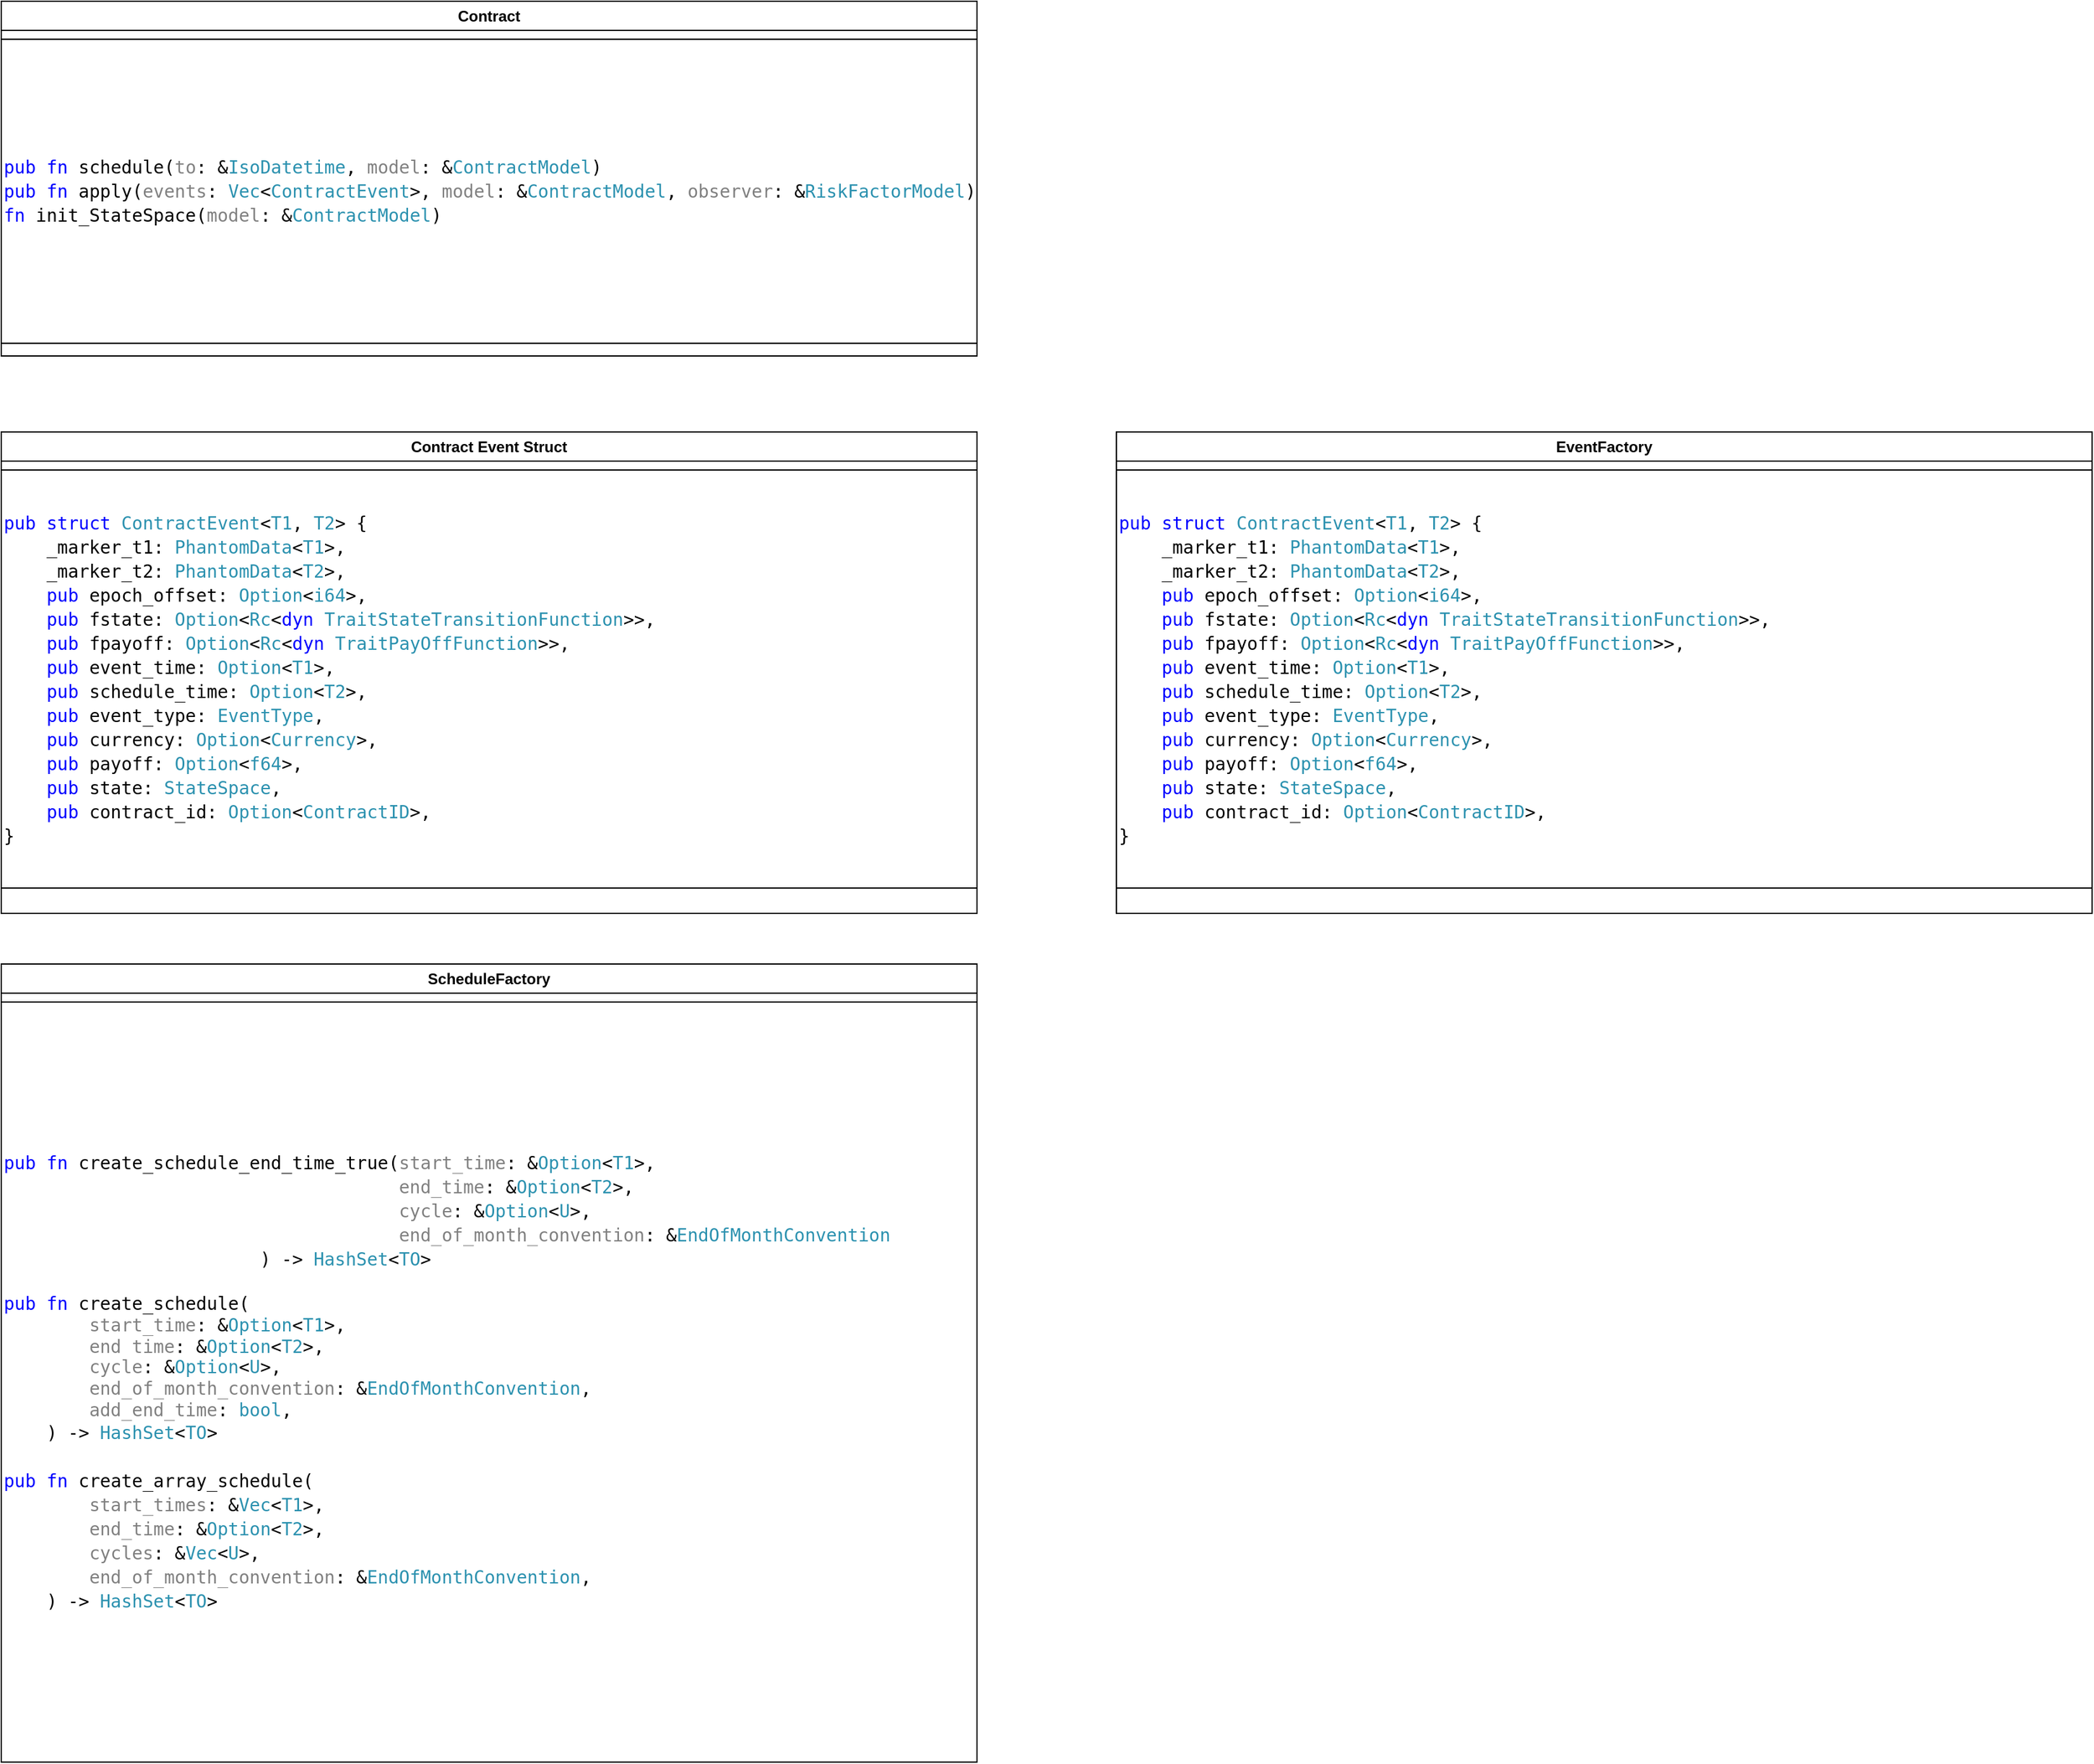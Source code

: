 <mxfile>
    <diagram id="fj433AqaS0m76Oce45b2" name="Page-1">
        <mxGraphModel dx="797" dy="916" grid="1" gridSize="10" guides="1" tooltips="1" connect="1" arrows="1" fold="1" page="1" pageScale="1" pageWidth="850" pageHeight="1100" math="0" shadow="0">
            <root>
                <mxCell id="0"/>
                <mxCell id="1" parent="0"/>
                <mxCell id="3" value="Contract" style="swimlane;whiteSpace=wrap;html=1;" vertex="1" parent="1">
                    <mxGeometry x="130" y="100" width="770" height="280" as="geometry"/>
                </mxCell>
                <mxCell id="4" value="&lt;div&gt;&lt;div style=&quot;color: rgb(0, 0, 0); background-color: rgb(255, 255, 255); font-family: &amp;quot;Droid Sans Mono&amp;quot;, &amp;quot;monospace&amp;quot;, monospace; font-size: 14px; line-height: 19px; white-space: pre;&quot;&gt;&lt;span style=&quot;color: rgb(0, 0, 255);&quot;&gt;pub&lt;/span&gt;&lt;span style=&quot;color: rgb(0, 0, 0);&quot;&gt; &lt;/span&gt;&lt;span style=&quot;color: rgb(0, 0, 255);&quot;&gt;fn&lt;/span&gt;&lt;span style=&quot;color: rgb(0, 0, 0);&quot;&gt; &lt;/span&gt;&lt;span style=&quot;color: rgb(0, 0, 0);&quot;&gt;schedule&lt;/span&gt;&lt;span style=&quot;color: rgb(0, 0, 0);&quot;&gt;(&lt;/span&gt;&lt;span style=&quot;color: rgb(128, 128, 128);&quot;&gt;to&lt;/span&gt;&lt;span style=&quot;color: rgb(0, 0, 0);&quot;&gt;: &amp;amp;&lt;/span&gt;&lt;span style=&quot;color: rgb(43, 145, 175);&quot;&gt;IsoDatetime&lt;/span&gt;&lt;span style=&quot;color: rgb(0, 0, 0);&quot;&gt;, &lt;/span&gt;&lt;span style=&quot;color: rgb(128, 128, 128);&quot;&gt;model&lt;/span&gt;&lt;span style=&quot;color: rgb(0, 0, 0);&quot;&gt;: &amp;amp;&lt;/span&gt;&lt;span style=&quot;color: rgb(43, 145, 175);&quot;&gt;ContractModel&lt;/span&gt;&lt;span style=&quot;color: rgb(0, 0, 0);&quot;&gt;)&lt;/span&gt;&lt;/div&gt;&lt;/div&gt;&lt;div&gt;&lt;div style=&quot;color: rgb(0, 0, 0); background-color: rgb(255, 255, 255); font-family: &amp;quot;Droid Sans Mono&amp;quot;, &amp;quot;monospace&amp;quot;, monospace; font-size: 14px; line-height: 19px; white-space: pre;&quot;&gt;&lt;span style=&quot;color: rgb(0, 0, 255);&quot;&gt;pub&lt;/span&gt;&lt;span style=&quot;color: rgb(0, 0, 0);&quot;&gt; &lt;/span&gt;&lt;span style=&quot;color: rgb(0, 0, 255);&quot;&gt;fn&lt;/span&gt;&lt;span style=&quot;color: rgb(0, 0, 0);&quot;&gt; &lt;/span&gt;&lt;span style=&quot;color: rgb(0, 0, 0);&quot;&gt;apply&lt;/span&gt;&lt;span style=&quot;color: rgb(0, 0, 0);&quot;&gt;(&lt;/span&gt;&lt;span style=&quot;color: rgb(128, 128, 128);&quot;&gt;events&lt;/span&gt;&lt;span style=&quot;color: rgb(0, 0, 0);&quot;&gt;: &lt;/span&gt;&lt;span style=&quot;color: rgb(43, 145, 175);&quot;&gt;Vec&lt;/span&gt;&lt;span style=&quot;color: rgb(0, 0, 0);&quot;&gt;&amp;lt;&lt;/span&gt;&lt;span style=&quot;color: rgb(43, 145, 175);&quot;&gt;ContractEvent&lt;/span&gt;&lt;span style=&quot;color: rgb(0, 0, 0);&quot;&gt;&amp;gt;, &lt;/span&gt;&lt;span style=&quot;color: rgb(128, 128, 128);&quot;&gt;model&lt;/span&gt;&lt;span style=&quot;color: rgb(0, 0, 0);&quot;&gt;: &amp;amp;&lt;/span&gt;&lt;span style=&quot;color: rgb(43, 145, 175);&quot;&gt;ContractModel&lt;/span&gt;&lt;span style=&quot;color: rgb(0, 0, 0);&quot;&gt;, &lt;/span&gt;&lt;span style=&quot;color: rgb(128, 128, 128);&quot;&gt;observer&lt;/span&gt;&lt;span style=&quot;color: rgb(0, 0, 0);&quot;&gt;: &amp;amp;&lt;/span&gt;&lt;span style=&quot;color: rgb(43, 145, 175);&quot;&gt;RiskFactorModel&lt;/span&gt;&lt;span style=&quot;color: rgb(0, 0, 0);&quot;&gt;)&lt;/span&gt;&lt;/div&gt;&lt;/div&gt;&lt;div&gt;&lt;div style=&quot;color: rgb(0, 0, 0); background-color: rgb(255, 255, 255); font-family: &amp;quot;Droid Sans Mono&amp;quot;, &amp;quot;monospace&amp;quot;, monospace; font-size: 14px; line-height: 19px; white-space: pre;&quot;&gt;&lt;div style=&quot;color: rgb(0, 0, 0); line-height: 19px;&quot;&gt;&lt;span style=&quot;color: #0000ff;&quot;&gt;fn&lt;/span&gt;&lt;span style=&quot;color: #000000;&quot;&gt; &lt;/span&gt;&lt;span style=&quot;color: #000000;&quot;&gt;init_StateSpace&lt;/span&gt;&lt;span style=&quot;color: #000000;&quot;&gt;(&lt;/span&gt;&lt;span style=&quot;color: #808080;&quot;&gt;model&lt;/span&gt;&lt;span style=&quot;color: #000000;&quot;&gt;: &amp;amp;&lt;/span&gt;&lt;span style=&quot;color: #2b91af;&quot;&gt;ContractModel&lt;/span&gt;&lt;span style=&quot;color: #000000;&quot;&gt;) &lt;/span&gt;&lt;/div&gt;&lt;/div&gt;&lt;/div&gt;" style="rounded=0;whiteSpace=wrap;html=1;align=left;" vertex="1" parent="3">
                    <mxGeometry y="30" width="770" height="240" as="geometry"/>
                </mxCell>
                <mxCell id="6" value="Contract Event Struct" style="swimlane;whiteSpace=wrap;html=1;" vertex="1" parent="1">
                    <mxGeometry x="130" y="440" width="770" height="380" as="geometry"/>
                </mxCell>
                <mxCell id="7" value="&lt;div style=&quot;color: rgb(0, 0, 0); background-color: rgb(255, 255, 255); font-family: &amp;quot;Droid Sans Mono&amp;quot;, &amp;quot;monospace&amp;quot;, monospace; font-size: 14px; line-height: 19px; white-space: pre;&quot;&gt;&lt;div&gt;&lt;span style=&quot;color: rgb(0, 0, 255);&quot;&gt;pub&lt;/span&gt;&lt;span style=&quot;color: rgb(0, 0, 0);&quot;&gt; &lt;/span&gt;&lt;span style=&quot;color: rgb(0, 0, 255);&quot;&gt;struct&lt;/span&gt;&lt;span style=&quot;color: rgb(0, 0, 0);&quot;&gt; &lt;/span&gt;&lt;span style=&quot;color: rgb(43, 145, 175);&quot;&gt;ContractEvent&lt;/span&gt;&lt;span style=&quot;color: rgb(0, 0, 0);&quot;&gt;&amp;lt;&lt;/span&gt;&lt;span style=&quot;color: rgb(43, 145, 175);&quot;&gt;T1&lt;/span&gt;&lt;span style=&quot;color: rgb(0, 0, 0);&quot;&gt;, &lt;/span&gt;&lt;span style=&quot;color: rgb(43, 145, 175);&quot;&gt;T2&lt;/span&gt;&lt;span style=&quot;color: rgb(0, 0, 0);&quot;&gt;&amp;gt; {&lt;/span&gt;&lt;/div&gt;&lt;div&gt;&lt;span style=&quot;color: rgb(0, 0, 0);&quot;&gt;    &lt;/span&gt;&lt;span style=&quot;color: rgb(0, 0, 0);&quot;&gt;_marker_t1&lt;/span&gt;&lt;span style=&quot;color: rgb(0, 0, 0);&quot;&gt;: &lt;/span&gt;&lt;span style=&quot;color: rgb(43, 145, 175);&quot;&gt;PhantomData&lt;/span&gt;&lt;span style=&quot;color: rgb(0, 0, 0);&quot;&gt;&amp;lt;&lt;/span&gt;&lt;span style=&quot;color: rgb(43, 145, 175);&quot;&gt;T1&lt;/span&gt;&lt;span style=&quot;color: rgb(0, 0, 0);&quot;&gt;&amp;gt;,&lt;/span&gt;&lt;/div&gt;&lt;div&gt;&lt;span style=&quot;color: rgb(0, 0, 0);&quot;&gt;    &lt;/span&gt;&lt;span style=&quot;color: rgb(0, 0, 0);&quot;&gt;_marker_t2&lt;/span&gt;&lt;span style=&quot;color: rgb(0, 0, 0);&quot;&gt;: &lt;/span&gt;&lt;span style=&quot;color: rgb(43, 145, 175);&quot;&gt;PhantomData&lt;/span&gt;&lt;span style=&quot;color: rgb(0, 0, 0);&quot;&gt;&amp;lt;&lt;/span&gt;&lt;span style=&quot;color: rgb(43, 145, 175);&quot;&gt;T2&lt;/span&gt;&lt;span style=&quot;color: rgb(0, 0, 0);&quot;&gt;&amp;gt;,&lt;/span&gt;&lt;/div&gt;&lt;div&gt;&lt;span style=&quot;color: rgb(0, 0, 0);&quot;&gt;    &lt;/span&gt;&lt;span style=&quot;color: rgb(0, 0, 255);&quot;&gt;pub&lt;/span&gt;&lt;span style=&quot;color: rgb(0, 0, 0);&quot;&gt; &lt;/span&gt;&lt;span style=&quot;color: rgb(0, 0, 0);&quot;&gt;epoch_offset&lt;/span&gt;&lt;span style=&quot;color: rgb(0, 0, 0);&quot;&gt;: &lt;/span&gt;&lt;span style=&quot;color: rgb(43, 145, 175);&quot;&gt;Option&lt;/span&gt;&lt;span style=&quot;color: rgb(0, 0, 0);&quot;&gt;&amp;lt;&lt;/span&gt;&lt;span style=&quot;color: rgb(43, 145, 175);&quot;&gt;i64&lt;/span&gt;&lt;span style=&quot;color: rgb(0, 0, 0);&quot;&gt;&amp;gt;,&lt;/span&gt;&lt;/div&gt;&lt;div&gt;&lt;span style=&quot;color: rgb(0, 0, 0);&quot;&gt;    &lt;/span&gt;&lt;span style=&quot;color: rgb(0, 0, 255);&quot;&gt;pub&lt;/span&gt;&lt;span style=&quot;color: rgb(0, 0, 0);&quot;&gt; &lt;/span&gt;&lt;span style=&quot;color: rgb(0, 0, 0);&quot;&gt;fstate&lt;/span&gt;&lt;span style=&quot;color: rgb(0, 0, 0);&quot;&gt;: &lt;/span&gt;&lt;span style=&quot;color: rgb(43, 145, 175);&quot;&gt;Option&lt;/span&gt;&lt;span style=&quot;color: rgb(0, 0, 0);&quot;&gt;&amp;lt;&lt;/span&gt;&lt;span style=&quot;color: rgb(43, 145, 175);&quot;&gt;Rc&lt;/span&gt;&lt;span style=&quot;color: rgb(0, 0, 0);&quot;&gt;&amp;lt;&lt;/span&gt;&lt;span style=&quot;color: rgb(0, 0, 255);&quot;&gt;dyn&lt;/span&gt;&lt;span style=&quot;color: rgb(0, 0, 0);&quot;&gt; &lt;/span&gt;&lt;span style=&quot;color: rgb(43, 145, 175);&quot;&gt;TraitStateTransitionFunction&lt;/span&gt;&lt;span style=&quot;color: rgb(0, 0, 0);&quot;&gt;&amp;gt;&amp;gt;,&lt;/span&gt;&lt;/div&gt;&lt;div&gt;&lt;span style=&quot;color: rgb(0, 0, 0);&quot;&gt;    &lt;/span&gt;&lt;span style=&quot;color: rgb(0, 0, 255);&quot;&gt;pub&lt;/span&gt;&lt;span style=&quot;color: rgb(0, 0, 0);&quot;&gt; &lt;/span&gt;&lt;span style=&quot;color: rgb(0, 0, 0);&quot;&gt;fpayoff&lt;/span&gt;&lt;span style=&quot;color: rgb(0, 0, 0);&quot;&gt;: &lt;/span&gt;&lt;span style=&quot;color: rgb(43, 145, 175);&quot;&gt;Option&lt;/span&gt;&lt;span style=&quot;color: rgb(0, 0, 0);&quot;&gt;&amp;lt;&lt;/span&gt;&lt;span style=&quot;color: rgb(43, 145, 175);&quot;&gt;Rc&lt;/span&gt;&lt;span style=&quot;color: rgb(0, 0, 0);&quot;&gt;&amp;lt;&lt;/span&gt;&lt;span style=&quot;color: rgb(0, 0, 255);&quot;&gt;dyn&lt;/span&gt;&lt;span style=&quot;color: rgb(0, 0, 0);&quot;&gt; &lt;/span&gt;&lt;span style=&quot;color: rgb(43, 145, 175);&quot;&gt;TraitPayOffFunction&lt;/span&gt;&lt;span style=&quot;color: rgb(0, 0, 0);&quot;&gt;&amp;gt;&amp;gt;,&lt;/span&gt;&lt;/div&gt;&lt;div&gt;&lt;span style=&quot;color: rgb(0, 0, 0);&quot;&gt;    &lt;/span&gt;&lt;span style=&quot;color: rgb(0, 0, 255);&quot;&gt;pub&lt;/span&gt;&lt;span style=&quot;color: rgb(0, 0, 0);&quot;&gt; &lt;/span&gt;&lt;span style=&quot;color: rgb(0, 0, 0);&quot;&gt;event_time&lt;/span&gt;&lt;span style=&quot;color: rgb(0, 0, 0);&quot;&gt;: &lt;/span&gt;&lt;span style=&quot;color: rgb(43, 145, 175);&quot;&gt;Option&lt;/span&gt;&lt;span style=&quot;color: rgb(0, 0, 0);&quot;&gt;&amp;lt;&lt;/span&gt;&lt;span style=&quot;color: rgb(43, 145, 175);&quot;&gt;T1&lt;/span&gt;&lt;span style=&quot;color: rgb(0, 0, 0);&quot;&gt;&amp;gt;,&lt;/span&gt;&lt;/div&gt;&lt;div&gt;&lt;span style=&quot;color: rgb(0, 0, 0);&quot;&gt;    &lt;/span&gt;&lt;span style=&quot;color: rgb(0, 0, 255);&quot;&gt;pub&lt;/span&gt;&lt;span style=&quot;color: rgb(0, 0, 0);&quot;&gt; &lt;/span&gt;&lt;span style=&quot;color: rgb(0, 0, 0);&quot;&gt;schedule_time&lt;/span&gt;&lt;span style=&quot;color: rgb(0, 0, 0);&quot;&gt;: &lt;/span&gt;&lt;span style=&quot;color: rgb(43, 145, 175);&quot;&gt;Option&lt;/span&gt;&lt;span style=&quot;color: rgb(0, 0, 0);&quot;&gt;&amp;lt;&lt;/span&gt;&lt;span style=&quot;color: rgb(43, 145, 175);&quot;&gt;T2&lt;/span&gt;&lt;span style=&quot;color: rgb(0, 0, 0);&quot;&gt;&amp;gt;,&lt;/span&gt;&lt;/div&gt;&lt;div&gt;&lt;span style=&quot;color: rgb(0, 0, 0);&quot;&gt;    &lt;/span&gt;&lt;span style=&quot;color: rgb(0, 0, 255);&quot;&gt;pub&lt;/span&gt;&lt;span style=&quot;color: rgb(0, 0, 0);&quot;&gt; &lt;/span&gt;&lt;span style=&quot;color: rgb(0, 0, 0);&quot;&gt;event_type&lt;/span&gt;&lt;span style=&quot;color: rgb(0, 0, 0);&quot;&gt;: &lt;/span&gt;&lt;span style=&quot;color: rgb(43, 145, 175);&quot;&gt;EventType&lt;/span&gt;&lt;span style=&quot;color: rgb(0, 0, 0);&quot;&gt;,&lt;/span&gt;&lt;/div&gt;&lt;div&gt;&lt;span style=&quot;color: rgb(0, 0, 0);&quot;&gt;    &lt;/span&gt;&lt;span style=&quot;color: rgb(0, 0, 255);&quot;&gt;pub&lt;/span&gt;&lt;span style=&quot;color: rgb(0, 0, 0);&quot;&gt; &lt;/span&gt;&lt;span style=&quot;color: rgb(0, 0, 0);&quot;&gt;currency&lt;/span&gt;&lt;span style=&quot;color: rgb(0, 0, 0);&quot;&gt;: &lt;/span&gt;&lt;span style=&quot;color: rgb(43, 145, 175);&quot;&gt;Option&lt;/span&gt;&lt;span style=&quot;color: rgb(0, 0, 0);&quot;&gt;&amp;lt;&lt;/span&gt;&lt;span style=&quot;color: rgb(43, 145, 175);&quot;&gt;Currency&lt;/span&gt;&lt;span style=&quot;color: rgb(0, 0, 0);&quot;&gt;&amp;gt;,&lt;/span&gt;&lt;/div&gt;&lt;div&gt;&lt;span style=&quot;color: rgb(0, 0, 0);&quot;&gt;    &lt;/span&gt;&lt;span style=&quot;color: rgb(0, 0, 255);&quot;&gt;pub&lt;/span&gt;&lt;span style=&quot;color: rgb(0, 0, 0);&quot;&gt; &lt;/span&gt;&lt;span style=&quot;color: rgb(0, 0, 0);&quot;&gt;payoff&lt;/span&gt;&lt;span style=&quot;color: rgb(0, 0, 0);&quot;&gt;: &lt;/span&gt;&lt;span style=&quot;color: rgb(43, 145, 175);&quot;&gt;Option&lt;/span&gt;&lt;span style=&quot;color: rgb(0, 0, 0);&quot;&gt;&amp;lt;&lt;/span&gt;&lt;span style=&quot;color: rgb(43, 145, 175);&quot;&gt;f64&lt;/span&gt;&lt;span style=&quot;color: rgb(0, 0, 0);&quot;&gt;&amp;gt;,&lt;/span&gt;&lt;/div&gt;&lt;div&gt;&lt;span style=&quot;color: rgb(0, 0, 0);&quot;&gt;    &lt;/span&gt;&lt;span style=&quot;color: rgb(0, 0, 255);&quot;&gt;pub&lt;/span&gt;&lt;span style=&quot;color: rgb(0, 0, 0);&quot;&gt; &lt;/span&gt;&lt;span style=&quot;color: rgb(0, 0, 0);&quot;&gt;state&lt;/span&gt;&lt;span style=&quot;color: rgb(0, 0, 0);&quot;&gt;: &lt;/span&gt;&lt;span style=&quot;color: rgb(43, 145, 175);&quot;&gt;StateSpace&lt;/span&gt;&lt;span style=&quot;color: rgb(0, 0, 0);&quot;&gt;,&lt;/span&gt;&lt;/div&gt;&lt;div&gt;&lt;span style=&quot;color: rgb(0, 0, 0);&quot;&gt;    &lt;/span&gt;&lt;span style=&quot;color: rgb(0, 0, 255);&quot;&gt;pub&lt;/span&gt;&lt;span style=&quot;color: rgb(0, 0, 0);&quot;&gt; &lt;/span&gt;&lt;span style=&quot;color: rgb(0, 0, 0);&quot;&gt;contract_id&lt;/span&gt;&lt;span style=&quot;color: rgb(0, 0, 0);&quot;&gt;: &lt;/span&gt;&lt;span style=&quot;color: rgb(43, 145, 175);&quot;&gt;Option&lt;/span&gt;&lt;span style=&quot;color: rgb(0, 0, 0);&quot;&gt;&amp;lt;&lt;/span&gt;&lt;span style=&quot;color: rgb(43, 145, 175);&quot;&gt;ContractID&lt;/span&gt;&lt;span style=&quot;color: rgb(0, 0, 0);&quot;&gt;&amp;gt;,&lt;/span&gt;&lt;/div&gt;&lt;div&gt;&lt;span style=&quot;color: rgb(0, 0, 0);&quot;&gt;}&lt;/span&gt;&lt;/div&gt;&lt;/div&gt;" style="rounded=0;whiteSpace=wrap;html=1;align=left;" vertex="1" parent="6">
                    <mxGeometry y="30" width="770" height="330" as="geometry"/>
                </mxCell>
                <mxCell id="8" value="EventFactory" style="swimlane;whiteSpace=wrap;html=1;" vertex="1" parent="1">
                    <mxGeometry x="1010" y="440" width="770" height="380" as="geometry"/>
                </mxCell>
                <mxCell id="9" value="&lt;div style=&quot;color: rgb(0, 0, 0); background-color: rgb(255, 255, 255); font-family: &amp;quot;Droid Sans Mono&amp;quot;, &amp;quot;monospace&amp;quot;, monospace; font-size: 14px; line-height: 19px; white-space: pre;&quot;&gt;&lt;div&gt;&lt;span style=&quot;color: rgb(0, 0, 255);&quot;&gt;pub&lt;/span&gt;&lt;span style=&quot;color: rgb(0, 0, 0);&quot;&gt; &lt;/span&gt;&lt;span style=&quot;color: rgb(0, 0, 255);&quot;&gt;struct&lt;/span&gt;&lt;span style=&quot;color: rgb(0, 0, 0);&quot;&gt; &lt;/span&gt;&lt;span style=&quot;color: rgb(43, 145, 175);&quot;&gt;ContractEvent&lt;/span&gt;&lt;span style=&quot;color: rgb(0, 0, 0);&quot;&gt;&amp;lt;&lt;/span&gt;&lt;span style=&quot;color: rgb(43, 145, 175);&quot;&gt;T1&lt;/span&gt;&lt;span style=&quot;color: rgb(0, 0, 0);&quot;&gt;, &lt;/span&gt;&lt;span style=&quot;color: rgb(43, 145, 175);&quot;&gt;T2&lt;/span&gt;&lt;span style=&quot;color: rgb(0, 0, 0);&quot;&gt;&amp;gt; {&lt;/span&gt;&lt;/div&gt;&lt;div&gt;&lt;span style=&quot;color: rgb(0, 0, 0);&quot;&gt;    &lt;/span&gt;&lt;span style=&quot;color: rgb(0, 0, 0);&quot;&gt;_marker_t1&lt;/span&gt;&lt;span style=&quot;color: rgb(0, 0, 0);&quot;&gt;: &lt;/span&gt;&lt;span style=&quot;color: rgb(43, 145, 175);&quot;&gt;PhantomData&lt;/span&gt;&lt;span style=&quot;color: rgb(0, 0, 0);&quot;&gt;&amp;lt;&lt;/span&gt;&lt;span style=&quot;color: rgb(43, 145, 175);&quot;&gt;T1&lt;/span&gt;&lt;span style=&quot;color: rgb(0, 0, 0);&quot;&gt;&amp;gt;,&lt;/span&gt;&lt;/div&gt;&lt;div&gt;&lt;span style=&quot;color: rgb(0, 0, 0);&quot;&gt;    &lt;/span&gt;&lt;span style=&quot;color: rgb(0, 0, 0);&quot;&gt;_marker_t2&lt;/span&gt;&lt;span style=&quot;color: rgb(0, 0, 0);&quot;&gt;: &lt;/span&gt;&lt;span style=&quot;color: rgb(43, 145, 175);&quot;&gt;PhantomData&lt;/span&gt;&lt;span style=&quot;color: rgb(0, 0, 0);&quot;&gt;&amp;lt;&lt;/span&gt;&lt;span style=&quot;color: rgb(43, 145, 175);&quot;&gt;T2&lt;/span&gt;&lt;span style=&quot;color: rgb(0, 0, 0);&quot;&gt;&amp;gt;,&lt;/span&gt;&lt;/div&gt;&lt;div&gt;&lt;span style=&quot;color: rgb(0, 0, 0);&quot;&gt;    &lt;/span&gt;&lt;span style=&quot;color: rgb(0, 0, 255);&quot;&gt;pub&lt;/span&gt;&lt;span style=&quot;color: rgb(0, 0, 0);&quot;&gt; &lt;/span&gt;&lt;span style=&quot;color: rgb(0, 0, 0);&quot;&gt;epoch_offset&lt;/span&gt;&lt;span style=&quot;color: rgb(0, 0, 0);&quot;&gt;: &lt;/span&gt;&lt;span style=&quot;color: rgb(43, 145, 175);&quot;&gt;Option&lt;/span&gt;&lt;span style=&quot;color: rgb(0, 0, 0);&quot;&gt;&amp;lt;&lt;/span&gt;&lt;span style=&quot;color: rgb(43, 145, 175);&quot;&gt;i64&lt;/span&gt;&lt;span style=&quot;color: rgb(0, 0, 0);&quot;&gt;&amp;gt;,&lt;/span&gt;&lt;/div&gt;&lt;div&gt;&lt;span style=&quot;color: rgb(0, 0, 0);&quot;&gt;    &lt;/span&gt;&lt;span style=&quot;color: rgb(0, 0, 255);&quot;&gt;pub&lt;/span&gt;&lt;span style=&quot;color: rgb(0, 0, 0);&quot;&gt; &lt;/span&gt;&lt;span style=&quot;color: rgb(0, 0, 0);&quot;&gt;fstate&lt;/span&gt;&lt;span style=&quot;color: rgb(0, 0, 0);&quot;&gt;: &lt;/span&gt;&lt;span style=&quot;color: rgb(43, 145, 175);&quot;&gt;Option&lt;/span&gt;&lt;span style=&quot;color: rgb(0, 0, 0);&quot;&gt;&amp;lt;&lt;/span&gt;&lt;span style=&quot;color: rgb(43, 145, 175);&quot;&gt;Rc&lt;/span&gt;&lt;span style=&quot;color: rgb(0, 0, 0);&quot;&gt;&amp;lt;&lt;/span&gt;&lt;span style=&quot;color: rgb(0, 0, 255);&quot;&gt;dyn&lt;/span&gt;&lt;span style=&quot;color: rgb(0, 0, 0);&quot;&gt; &lt;/span&gt;&lt;span style=&quot;color: rgb(43, 145, 175);&quot;&gt;TraitStateTransitionFunction&lt;/span&gt;&lt;span style=&quot;color: rgb(0, 0, 0);&quot;&gt;&amp;gt;&amp;gt;,&lt;/span&gt;&lt;/div&gt;&lt;div&gt;&lt;span style=&quot;color: rgb(0, 0, 0);&quot;&gt;    &lt;/span&gt;&lt;span style=&quot;color: rgb(0, 0, 255);&quot;&gt;pub&lt;/span&gt;&lt;span style=&quot;color: rgb(0, 0, 0);&quot;&gt; &lt;/span&gt;&lt;span style=&quot;color: rgb(0, 0, 0);&quot;&gt;fpayoff&lt;/span&gt;&lt;span style=&quot;color: rgb(0, 0, 0);&quot;&gt;: &lt;/span&gt;&lt;span style=&quot;color: rgb(43, 145, 175);&quot;&gt;Option&lt;/span&gt;&lt;span style=&quot;color: rgb(0, 0, 0);&quot;&gt;&amp;lt;&lt;/span&gt;&lt;span style=&quot;color: rgb(43, 145, 175);&quot;&gt;Rc&lt;/span&gt;&lt;span style=&quot;color: rgb(0, 0, 0);&quot;&gt;&amp;lt;&lt;/span&gt;&lt;span style=&quot;color: rgb(0, 0, 255);&quot;&gt;dyn&lt;/span&gt;&lt;span style=&quot;color: rgb(0, 0, 0);&quot;&gt; &lt;/span&gt;&lt;span style=&quot;color: rgb(43, 145, 175);&quot;&gt;TraitPayOffFunction&lt;/span&gt;&lt;span style=&quot;color: rgb(0, 0, 0);&quot;&gt;&amp;gt;&amp;gt;,&lt;/span&gt;&lt;/div&gt;&lt;div&gt;&lt;span style=&quot;color: rgb(0, 0, 0);&quot;&gt;    &lt;/span&gt;&lt;span style=&quot;color: rgb(0, 0, 255);&quot;&gt;pub&lt;/span&gt;&lt;span style=&quot;color: rgb(0, 0, 0);&quot;&gt; &lt;/span&gt;&lt;span style=&quot;color: rgb(0, 0, 0);&quot;&gt;event_time&lt;/span&gt;&lt;span style=&quot;color: rgb(0, 0, 0);&quot;&gt;: &lt;/span&gt;&lt;span style=&quot;color: rgb(43, 145, 175);&quot;&gt;Option&lt;/span&gt;&lt;span style=&quot;color: rgb(0, 0, 0);&quot;&gt;&amp;lt;&lt;/span&gt;&lt;span style=&quot;color: rgb(43, 145, 175);&quot;&gt;T1&lt;/span&gt;&lt;span style=&quot;color: rgb(0, 0, 0);&quot;&gt;&amp;gt;,&lt;/span&gt;&lt;/div&gt;&lt;div&gt;&lt;span style=&quot;color: rgb(0, 0, 0);&quot;&gt;    &lt;/span&gt;&lt;span style=&quot;color: rgb(0, 0, 255);&quot;&gt;pub&lt;/span&gt;&lt;span style=&quot;color: rgb(0, 0, 0);&quot;&gt; &lt;/span&gt;&lt;span style=&quot;color: rgb(0, 0, 0);&quot;&gt;schedule_time&lt;/span&gt;&lt;span style=&quot;color: rgb(0, 0, 0);&quot;&gt;: &lt;/span&gt;&lt;span style=&quot;color: rgb(43, 145, 175);&quot;&gt;Option&lt;/span&gt;&lt;span style=&quot;color: rgb(0, 0, 0);&quot;&gt;&amp;lt;&lt;/span&gt;&lt;span style=&quot;color: rgb(43, 145, 175);&quot;&gt;T2&lt;/span&gt;&lt;span style=&quot;color: rgb(0, 0, 0);&quot;&gt;&amp;gt;,&lt;/span&gt;&lt;/div&gt;&lt;div&gt;&lt;span style=&quot;color: rgb(0, 0, 0);&quot;&gt;    &lt;/span&gt;&lt;span style=&quot;color: rgb(0, 0, 255);&quot;&gt;pub&lt;/span&gt;&lt;span style=&quot;color: rgb(0, 0, 0);&quot;&gt; &lt;/span&gt;&lt;span style=&quot;color: rgb(0, 0, 0);&quot;&gt;event_type&lt;/span&gt;&lt;span style=&quot;color: rgb(0, 0, 0);&quot;&gt;: &lt;/span&gt;&lt;span style=&quot;color: rgb(43, 145, 175);&quot;&gt;EventType&lt;/span&gt;&lt;span style=&quot;color: rgb(0, 0, 0);&quot;&gt;,&lt;/span&gt;&lt;/div&gt;&lt;div&gt;&lt;span style=&quot;color: rgb(0, 0, 0);&quot;&gt;    &lt;/span&gt;&lt;span style=&quot;color: rgb(0, 0, 255);&quot;&gt;pub&lt;/span&gt;&lt;span style=&quot;color: rgb(0, 0, 0);&quot;&gt; &lt;/span&gt;&lt;span style=&quot;color: rgb(0, 0, 0);&quot;&gt;currency&lt;/span&gt;&lt;span style=&quot;color: rgb(0, 0, 0);&quot;&gt;: &lt;/span&gt;&lt;span style=&quot;color: rgb(43, 145, 175);&quot;&gt;Option&lt;/span&gt;&lt;span style=&quot;color: rgb(0, 0, 0);&quot;&gt;&amp;lt;&lt;/span&gt;&lt;span style=&quot;color: rgb(43, 145, 175);&quot;&gt;Currency&lt;/span&gt;&lt;span style=&quot;color: rgb(0, 0, 0);&quot;&gt;&amp;gt;,&lt;/span&gt;&lt;/div&gt;&lt;div&gt;&lt;span style=&quot;color: rgb(0, 0, 0);&quot;&gt;    &lt;/span&gt;&lt;span style=&quot;color: rgb(0, 0, 255);&quot;&gt;pub&lt;/span&gt;&lt;span style=&quot;color: rgb(0, 0, 0);&quot;&gt; &lt;/span&gt;&lt;span style=&quot;color: rgb(0, 0, 0);&quot;&gt;payoff&lt;/span&gt;&lt;span style=&quot;color: rgb(0, 0, 0);&quot;&gt;: &lt;/span&gt;&lt;span style=&quot;color: rgb(43, 145, 175);&quot;&gt;Option&lt;/span&gt;&lt;span style=&quot;color: rgb(0, 0, 0);&quot;&gt;&amp;lt;&lt;/span&gt;&lt;span style=&quot;color: rgb(43, 145, 175);&quot;&gt;f64&lt;/span&gt;&lt;span style=&quot;color: rgb(0, 0, 0);&quot;&gt;&amp;gt;,&lt;/span&gt;&lt;/div&gt;&lt;div&gt;&lt;span style=&quot;color: rgb(0, 0, 0);&quot;&gt;    &lt;/span&gt;&lt;span style=&quot;color: rgb(0, 0, 255);&quot;&gt;pub&lt;/span&gt;&lt;span style=&quot;color: rgb(0, 0, 0);&quot;&gt; &lt;/span&gt;&lt;span style=&quot;color: rgb(0, 0, 0);&quot;&gt;state&lt;/span&gt;&lt;span style=&quot;color: rgb(0, 0, 0);&quot;&gt;: &lt;/span&gt;&lt;span style=&quot;color: rgb(43, 145, 175);&quot;&gt;StateSpace&lt;/span&gt;&lt;span style=&quot;color: rgb(0, 0, 0);&quot;&gt;,&lt;/span&gt;&lt;/div&gt;&lt;div&gt;&lt;span style=&quot;color: rgb(0, 0, 0);&quot;&gt;    &lt;/span&gt;&lt;span style=&quot;color: rgb(0, 0, 255);&quot;&gt;pub&lt;/span&gt;&lt;span style=&quot;color: rgb(0, 0, 0);&quot;&gt; &lt;/span&gt;&lt;span style=&quot;color: rgb(0, 0, 0);&quot;&gt;contract_id&lt;/span&gt;&lt;span style=&quot;color: rgb(0, 0, 0);&quot;&gt;: &lt;/span&gt;&lt;span style=&quot;color: rgb(43, 145, 175);&quot;&gt;Option&lt;/span&gt;&lt;span style=&quot;color: rgb(0, 0, 0);&quot;&gt;&amp;lt;&lt;/span&gt;&lt;span style=&quot;color: rgb(43, 145, 175);&quot;&gt;ContractID&lt;/span&gt;&lt;span style=&quot;color: rgb(0, 0, 0);&quot;&gt;&amp;gt;,&lt;/span&gt;&lt;/div&gt;&lt;div&gt;&lt;span style=&quot;color: rgb(0, 0, 0);&quot;&gt;}&lt;/span&gt;&lt;/div&gt;&lt;/div&gt;" style="rounded=0;whiteSpace=wrap;html=1;align=left;" vertex="1" parent="8">
                    <mxGeometry y="30" width="770" height="330" as="geometry"/>
                </mxCell>
                <mxCell id="10" value="ScheduleFactory" style="swimlane;whiteSpace=wrap;html=1;" vertex="1" parent="1">
                    <mxGeometry x="130" y="860" width="770" height="630" as="geometry"/>
                </mxCell>
                <mxCell id="11" value="&lt;div style=&quot;color: rgb(0, 0, 0); background-color: rgb(255, 255, 255); font-family: &amp;quot;Droid Sans Mono&amp;quot;, &amp;quot;monospace&amp;quot;, monospace; font-size: 14px; line-height: 19px; white-space: pre;&quot;&gt;&lt;div style=&quot;color: rgb(0, 0, 0); line-height: 19px;&quot;&gt;&lt;div&gt;&lt;span style=&quot;color: rgb(0, 0, 255);&quot;&gt;pub&lt;/span&gt;&lt;span style=&quot;color: rgb(0, 0, 0);&quot;&gt; &lt;/span&gt;&lt;span style=&quot;color: rgb(0, 0, 255);&quot;&gt;fn&lt;/span&gt;&lt;span style=&quot;color: rgb(0, 0, 0);&quot;&gt; &lt;/span&gt;&lt;span style=&quot;color: rgb(0, 0, 0);&quot;&gt;create_schedule_end_time_true&lt;/span&gt;&lt;span style=&quot;color: rgb(0, 0, 0);&quot;&gt;(&lt;/span&gt;&lt;span style=&quot;color: rgb(128, 128, 128);&quot;&gt;start_time&lt;/span&gt;&lt;span style=&quot;color: rgb(0, 0, 0);&quot;&gt;: &amp;amp;&lt;/span&gt;&lt;span style=&quot;color: rgb(43, 145, 175);&quot;&gt;Option&lt;/span&gt;&lt;span style=&quot;color: rgb(0, 0, 0);&quot;&gt;&amp;lt;&lt;/span&gt;&lt;span style=&quot;color: rgb(43, 145, 175);&quot;&gt;T1&lt;/span&gt;&lt;span style=&quot;color: rgb(0, 0, 0);&quot;&gt;&amp;gt;,&lt;/span&gt;&lt;/div&gt;&lt;div&gt;&lt;span style=&quot;color: rgb(0, 0, 0);&quot;&gt;                                     &lt;/span&gt;&lt;span style=&quot;color: rgb(128, 128, 128);&quot;&gt;end_time&lt;/span&gt;&lt;span style=&quot;color: rgb(0, 0, 0);&quot;&gt;: &amp;amp;&lt;/span&gt;&lt;span style=&quot;color: rgb(43, 145, 175);&quot;&gt;Option&lt;/span&gt;&lt;span style=&quot;color: rgb(0, 0, 0);&quot;&gt;&amp;lt;&lt;/span&gt;&lt;span style=&quot;color: rgb(43, 145, 175);&quot;&gt;T2&lt;/span&gt;&lt;span style=&quot;color: rgb(0, 0, 0);&quot;&gt;&amp;gt;,&lt;/span&gt;&lt;/div&gt;&lt;div&gt;&lt;span style=&quot;color: rgb(0, 0, 0);&quot;&gt;                                     &lt;/span&gt;&lt;span style=&quot;color: rgb(128, 128, 128);&quot;&gt;cycle&lt;/span&gt;&lt;span style=&quot;color: rgb(0, 0, 0);&quot;&gt;: &amp;amp;&lt;/span&gt;&lt;span style=&quot;color: rgb(43, 145, 175);&quot;&gt;Option&lt;/span&gt;&lt;span style=&quot;color: rgb(0, 0, 0);&quot;&gt;&amp;lt;&lt;/span&gt;&lt;span style=&quot;color: rgb(43, 145, 175);&quot;&gt;U&lt;/span&gt;&lt;span style=&quot;color: rgb(0, 0, 0);&quot;&gt;&amp;gt;,&lt;/span&gt;&lt;/div&gt;&lt;div&gt;&lt;span style=&quot;color: rgb(0, 0, 0);&quot;&gt;                                     &lt;/span&gt;&lt;span style=&quot;color: rgb(128, 128, 128);&quot;&gt;end_of_month_convention&lt;/span&gt;&lt;span style=&quot;color: rgb(0, 0, 0);&quot;&gt;: &amp;amp;&lt;/span&gt;&lt;span style=&quot;color: rgb(43, 145, 175);&quot;&gt;EndOfMonthConvention&lt;/span&gt;&lt;/div&gt;&lt;div&gt;&lt;span style=&quot;color: rgb(0, 0, 0);&quot;&gt;&lt;span style=&quot;white-space: pre;&quot;&gt;&#x9;&lt;/span&gt;&lt;span style=&quot;white-space: pre;&quot;&gt;&#x9;&lt;/span&gt;&lt;span style=&quot;white-space: pre;&quot;&gt;&#x9;&lt;/span&gt;) &lt;/span&gt;&lt;span style=&quot;color: rgb(0, 0, 0);&quot;&gt;-&amp;gt;&lt;/span&gt;&lt;span style=&quot;color: rgb(0, 0, 0);&quot;&gt; &lt;/span&gt;&lt;span style=&quot;color: rgb(43, 145, 175);&quot;&gt;HashSet&lt;/span&gt;&lt;span style=&quot;color: rgb(0, 0, 0);&quot;&gt;&amp;lt;&lt;/span&gt;&lt;span style=&quot;color: rgb(43, 145, 175);&quot;&gt;TO&lt;/span&gt;&lt;span style=&quot;color: rgb(0, 0, 0);&quot;&gt;&amp;gt;&lt;/span&gt;&lt;/div&gt;&lt;/div&gt;&lt;/div&gt;&lt;span style=&quot;background-color: light-dark(rgb(255, 255, 255), rgb(18, 18, 18)); font-family: &amp;quot;Droid Sans Mono&amp;quot;, &amp;quot;monospace&amp;quot;, monospace; font-size: 14px; white-space: pre; color: rgb(0, 0, 0);&quot;&gt; &lt;/span&gt;&lt;span style=&quot;font-family: &amp;quot;Droid Sans Mono&amp;quot;, &amp;quot;monospace&amp;quot;, monospace; font-size: 14px; white-space: pre; background-color: light-dark(rgb(255, 255, 255), rgb(18, 18, 18)); color: rgb(0, 0, 0);&quot;&gt;    &lt;/span&gt;&lt;div&gt;&lt;span style=&quot;font-family: &amp;quot;Droid Sans Mono&amp;quot;, &amp;quot;monospace&amp;quot;, monospace; font-size: 14px; white-space: pre; background-color: light-dark(rgb(255, 255, 255), rgb(18, 18, 18)); color: rgb(0, 0, 255);&quot;&gt;pub&lt;/span&gt;&lt;span style=&quot;font-family: &amp;quot;Droid Sans Mono&amp;quot;, &amp;quot;monospace&amp;quot;, monospace; font-size: 14px; white-space: pre; background-color: light-dark(rgb(255, 255, 255), rgb(18, 18, 18)); color: rgb(0, 0, 0);&quot;&gt; &lt;/span&gt;&lt;span style=&quot;font-family: &amp;quot;Droid Sans Mono&amp;quot;, &amp;quot;monospace&amp;quot;, monospace; font-size: 14px; white-space: pre; background-color: light-dark(rgb(255, 255, 255), rgb(18, 18, 18)); color: rgb(0, 0, 255);&quot;&gt;fn&lt;/span&gt;&lt;span style=&quot;font-family: &amp;quot;Droid Sans Mono&amp;quot;, &amp;quot;monospace&amp;quot;, monospace; font-size: 14px; white-space: pre; background-color: light-dark(rgb(255, 255, 255), rgb(18, 18, 18)); color: rgb(0, 0, 0);&quot;&gt; &lt;/span&gt;&lt;span style=&quot;font-family: &amp;quot;Droid Sans Mono&amp;quot;, &amp;quot;monospace&amp;quot;, monospace; font-size: 14px; white-space: pre; background-color: light-dark(rgb(255, 255, 255), rgb(18, 18, 18)); color: rgb(0, 0, 0);&quot;&gt;create_schedule&lt;/span&gt;&lt;span style=&quot;font-family: &amp;quot;Droid Sans Mono&amp;quot;, &amp;quot;monospace&amp;quot;, monospace; font-size: 14px; white-space: pre; background-color: light-dark(rgb(255, 255, 255), rgb(18, 18, 18)); color: rgb(0, 0, 0);&quot;&gt;(&lt;/span&gt;&lt;br&gt;&lt;span style=&quot;background-color: light-dark(rgb(255, 255, 255), rgb(18, 18, 18)); font-family: &amp;quot;Droid Sans Mono&amp;quot;, &amp;quot;monospace&amp;quot;, monospace; font-size: 14px; white-space: pre; color: rgb(0, 0, 0);&quot;&gt;        &lt;/span&gt;&lt;span style=&quot;background-color: light-dark(rgb(255, 255, 255), rgb(18, 18, 18)); font-family: &amp;quot;Droid Sans Mono&amp;quot;, &amp;quot;monospace&amp;quot;, monospace; font-size: 14px; white-space: pre; color: rgb(128, 128, 128);&quot;&gt;start_time&lt;/span&gt;&lt;span style=&quot;background-color: light-dark(rgb(255, 255, 255), rgb(18, 18, 18)); font-family: &amp;quot;Droid Sans Mono&amp;quot;, &amp;quot;monospace&amp;quot;, monospace; font-size: 14px; white-space: pre; color: rgb(0, 0, 0);&quot;&gt;: &amp;amp;&lt;/span&gt;&lt;span style=&quot;background-color: light-dark(rgb(255, 255, 255), rgb(18, 18, 18)); font-family: &amp;quot;Droid Sans Mono&amp;quot;, &amp;quot;monospace&amp;quot;, monospace; font-size: 14px; white-space: pre; color: rgb(43, 145, 175);&quot;&gt;Option&lt;/span&gt;&lt;span style=&quot;background-color: light-dark(rgb(255, 255, 255), rgb(18, 18, 18)); font-family: &amp;quot;Droid Sans Mono&amp;quot;, &amp;quot;monospace&amp;quot;, monospace; font-size: 14px; white-space: pre; color: rgb(0, 0, 0);&quot;&gt;&amp;lt;&lt;/span&gt;&lt;span style=&quot;background-color: light-dark(rgb(255, 255, 255), rgb(18, 18, 18)); font-family: &amp;quot;Droid Sans Mono&amp;quot;, &amp;quot;monospace&amp;quot;, monospace; font-size: 14px; white-space: pre; color: rgb(43, 145, 175);&quot;&gt;T1&lt;/span&gt;&lt;span style=&quot;background-color: light-dark(rgb(255, 255, 255), rgb(18, 18, 18)); font-family: &amp;quot;Droid Sans Mono&amp;quot;, &amp;quot;monospace&amp;quot;, monospace; font-size: 14px; white-space: pre; color: rgb(0, 0, 0);&quot;&gt;&amp;gt;,&lt;/span&gt;&lt;br&gt;&lt;span style=&quot;background-color: light-dark(rgb(255, 255, 255), rgb(18, 18, 18)); font-family: &amp;quot;Droid Sans Mono&amp;quot;, &amp;quot;monospace&amp;quot;, monospace; font-size: 14px; white-space: pre; color: rgb(0, 0, 0);&quot;&gt;        &lt;/span&gt;&lt;span style=&quot;background-color: light-dark(rgb(255, 255, 255), rgb(18, 18, 18)); font-family: &amp;quot;Droid Sans Mono&amp;quot;, &amp;quot;monospace&amp;quot;, monospace; font-size: 14px; white-space: pre; color: rgb(128, 128, 128);&quot;&gt;end_time&lt;/span&gt;&lt;span style=&quot;background-color: light-dark(rgb(255, 255, 255), rgb(18, 18, 18)); font-family: &amp;quot;Droid Sans Mono&amp;quot;, &amp;quot;monospace&amp;quot;, monospace; font-size: 14px; white-space: pre; color: rgb(0, 0, 0);&quot;&gt;: &amp;amp;&lt;/span&gt;&lt;span style=&quot;background-color: light-dark(rgb(255, 255, 255), rgb(18, 18, 18)); font-family: &amp;quot;Droid Sans Mono&amp;quot;, &amp;quot;monospace&amp;quot;, monospace; font-size: 14px; white-space: pre; color: rgb(43, 145, 175);&quot;&gt;Option&lt;/span&gt;&lt;span style=&quot;background-color: light-dark(rgb(255, 255, 255), rgb(18, 18, 18)); font-family: &amp;quot;Droid Sans Mono&amp;quot;, &amp;quot;monospace&amp;quot;, monospace; font-size: 14px; white-space: pre; color: rgb(0, 0, 0);&quot;&gt;&amp;lt;&lt;/span&gt;&lt;span style=&quot;background-color: light-dark(rgb(255, 255, 255), rgb(18, 18, 18)); font-family: &amp;quot;Droid Sans Mono&amp;quot;, &amp;quot;monospace&amp;quot;, monospace; font-size: 14px; white-space: pre; color: rgb(43, 145, 175);&quot;&gt;T2&lt;/span&gt;&lt;span style=&quot;background-color: light-dark(rgb(255, 255, 255), rgb(18, 18, 18)); font-family: &amp;quot;Droid Sans Mono&amp;quot;, &amp;quot;monospace&amp;quot;, monospace; font-size: 14px; white-space: pre; color: rgb(0, 0, 0);&quot;&gt;&amp;gt;,&lt;/span&gt;&lt;br&gt;&lt;span style=&quot;background-color: light-dark(rgb(255, 255, 255), rgb(18, 18, 18)); font-family: &amp;quot;Droid Sans Mono&amp;quot;, &amp;quot;monospace&amp;quot;, monospace; font-size: 14px; white-space: pre; color: rgb(0, 0, 0);&quot;&gt;        &lt;/span&gt;&lt;span style=&quot;background-color: light-dark(rgb(255, 255, 255), rgb(18, 18, 18)); font-family: &amp;quot;Droid Sans Mono&amp;quot;, &amp;quot;monospace&amp;quot;, monospace; font-size: 14px; white-space: pre; color: rgb(128, 128, 128);&quot;&gt;cycle&lt;/span&gt;&lt;span style=&quot;background-color: light-dark(rgb(255, 255, 255), rgb(18, 18, 18)); font-family: &amp;quot;Droid Sans Mono&amp;quot;, &amp;quot;monospace&amp;quot;, monospace; font-size: 14px; white-space: pre; color: rgb(0, 0, 0);&quot;&gt;: &amp;amp;&lt;/span&gt;&lt;span style=&quot;background-color: light-dark(rgb(255, 255, 255), rgb(18, 18, 18)); font-family: &amp;quot;Droid Sans Mono&amp;quot;, &amp;quot;monospace&amp;quot;, monospace; font-size: 14px; white-space: pre; color: rgb(43, 145, 175);&quot;&gt;Option&lt;/span&gt;&lt;span style=&quot;background-color: light-dark(rgb(255, 255, 255), rgb(18, 18, 18)); font-family: &amp;quot;Droid Sans Mono&amp;quot;, &amp;quot;monospace&amp;quot;, monospace; font-size: 14px; white-space: pre; color: rgb(0, 0, 0);&quot;&gt;&amp;lt;&lt;/span&gt;&lt;span style=&quot;background-color: light-dark(rgb(255, 255, 255), rgb(18, 18, 18)); font-family: &amp;quot;Droid Sans Mono&amp;quot;, &amp;quot;monospace&amp;quot;, monospace; font-size: 14px; white-space: pre; color: rgb(43, 145, 175);&quot;&gt;U&lt;/span&gt;&lt;span style=&quot;background-color: light-dark(rgb(255, 255, 255), rgb(18, 18, 18)); font-family: &amp;quot;Droid Sans Mono&amp;quot;, &amp;quot;monospace&amp;quot;, monospace; font-size: 14px; white-space: pre; color: rgb(0, 0, 0);&quot;&gt;&amp;gt;,&lt;/span&gt;&lt;br&gt;&lt;span style=&quot;background-color: light-dark(rgb(255, 255, 255), rgb(18, 18, 18)); font-family: &amp;quot;Droid Sans Mono&amp;quot;, &amp;quot;monospace&amp;quot;, monospace; font-size: 14px; white-space: pre; color: rgb(0, 0, 0);&quot;&gt;        &lt;/span&gt;&lt;span style=&quot;background-color: light-dark(rgb(255, 255, 255), rgb(18, 18, 18)); font-family: &amp;quot;Droid Sans Mono&amp;quot;, &amp;quot;monospace&amp;quot;, monospace; font-size: 14px; white-space: pre; color: rgb(128, 128, 128);&quot;&gt;end_of_month_convention&lt;/span&gt;&lt;span style=&quot;background-color: light-dark(rgb(255, 255, 255), rgb(18, 18, 18)); font-family: &amp;quot;Droid Sans Mono&amp;quot;, &amp;quot;monospace&amp;quot;, monospace; font-size: 14px; white-space: pre; color: rgb(0, 0, 0);&quot;&gt;: &amp;amp;&lt;/span&gt;&lt;span style=&quot;background-color: light-dark(rgb(255, 255, 255), rgb(18, 18, 18)); font-family: &amp;quot;Droid Sans Mono&amp;quot;, &amp;quot;monospace&amp;quot;, monospace; font-size: 14px; white-space: pre; color: rgb(43, 145, 175);&quot;&gt;EndOfMonthConvention&lt;/span&gt;&lt;span style=&quot;background-color: light-dark(rgb(255, 255, 255), rgb(18, 18, 18)); font-family: &amp;quot;Droid Sans Mono&amp;quot;, &amp;quot;monospace&amp;quot;, monospace; font-size: 14px; white-space: pre; color: rgb(0, 0, 0);&quot;&gt;,&lt;/span&gt;&lt;br&gt;&lt;span style=&quot;background-color: light-dark(rgb(255, 255, 255), rgb(18, 18, 18)); font-family: &amp;quot;Droid Sans Mono&amp;quot;, &amp;quot;monospace&amp;quot;, monospace; font-size: 14px; white-space: pre; color: rgb(0, 0, 0);&quot;&gt;        &lt;/span&gt;&lt;span style=&quot;background-color: light-dark(rgb(255, 255, 255), rgb(18, 18, 18)); font-family: &amp;quot;Droid Sans Mono&amp;quot;, &amp;quot;monospace&amp;quot;, monospace; font-size: 14px; white-space: pre; color: rgb(128, 128, 128);&quot;&gt;add_end_time&lt;/span&gt;&lt;span style=&quot;background-color: light-dark(rgb(255, 255, 255), rgb(18, 18, 18)); font-family: &amp;quot;Droid Sans Mono&amp;quot;, &amp;quot;monospace&amp;quot;, monospace; font-size: 14px; white-space: pre; color: rgb(0, 0, 0);&quot;&gt;: &lt;/span&gt;&lt;span style=&quot;background-color: light-dark(rgb(255, 255, 255), rgb(18, 18, 18)); font-family: &amp;quot;Droid Sans Mono&amp;quot;, &amp;quot;monospace&amp;quot;, monospace; font-size: 14px; white-space: pre; color: rgb(43, 145, 175);&quot;&gt;bool&lt;/span&gt;&lt;span style=&quot;background-color: light-dark(rgb(255, 255, 255), rgb(18, 18, 18)); font-family: &amp;quot;Droid Sans Mono&amp;quot;, &amp;quot;monospace&amp;quot;, monospace; font-size: 14px; white-space: pre; color: rgb(0, 0, 0);&quot;&gt;,&lt;/span&gt;&lt;br&gt;&lt;div style=&quot;color: rgb(0, 0, 0); background-color: rgb(255, 255, 255); font-family: &amp;quot;Droid Sans Mono&amp;quot;, &amp;quot;monospace&amp;quot;, monospace; font-size: 14px; line-height: 19px; white-space: pre;&quot;&gt;&lt;div style=&quot;color: rgb(0, 0, 0); line-height: 19px;&quot;&gt;&lt;div style=&quot;color: rgb(0, 0, 0); line-height: 19px;&quot;&gt;&lt;div&gt;&lt;span style=&quot;color: rgb(0, 0, 0);&quot;&gt;    ) &lt;/span&gt;&lt;span style=&quot;color: rgb(0, 0, 0);&quot;&gt;-&amp;gt;&lt;/span&gt;&lt;span style=&quot;color: rgb(0, 0, 0);&quot;&gt; &lt;/span&gt;&lt;span style=&quot;color: rgb(43, 145, 175);&quot;&gt;HashSet&lt;/span&gt;&lt;span style=&quot;color: rgb(0, 0, 0);&quot;&gt;&amp;lt;&lt;/span&gt;&lt;span style=&quot;color: rgb(43, 145, 175);&quot;&gt;TO&lt;/span&gt;&lt;span style=&quot;color: rgb(0, 0, 0);&quot;&gt;&amp;gt;&lt;/span&gt;&lt;/div&gt;&lt;/div&gt;&lt;/div&gt;&lt;/div&gt;&lt;div style=&quot;color: rgb(0, 0, 0); background-color: rgb(255, 255, 255); font-family: &amp;quot;Droid Sans Mono&amp;quot;, &amp;quot;monospace&amp;quot;, monospace; font-size: 14px; line-height: 19px; white-space: pre;&quot;&gt;&lt;div style=&quot;color: rgb(0, 0, 0); line-height: 19px;&quot;&gt;&lt;div&gt;&lt;span style=&quot;color: rgb(0, 0, 0);&quot;&gt;&lt;br&gt;&lt;/span&gt;&lt;/div&gt;&lt;div style=&quot;color: rgb(0, 0, 0); line-height: 19px;&quot;&gt;&lt;div&gt;&lt;span style=&quot;color: #0000ff;&quot;&gt;pub&lt;/span&gt;&lt;span style=&quot;color: #000000;&quot;&gt; &lt;/span&gt;&lt;span style=&quot;color: #0000ff;&quot;&gt;fn&lt;/span&gt;&lt;span style=&quot;color: #000000;&quot;&gt; &lt;/span&gt;&lt;span style=&quot;color: #000000;&quot;&gt;create_array_schedule&lt;/span&gt;&lt;span style=&quot;color: #000000;&quot;&gt;(&lt;/span&gt;&lt;/div&gt;&lt;div&gt;&lt;span style=&quot;color: #000000;&quot;&gt;        &lt;/span&gt;&lt;span style=&quot;color: #808080;&quot;&gt;start_times&lt;/span&gt;&lt;span style=&quot;color: #000000;&quot;&gt;: &amp;amp;&lt;/span&gt;&lt;span style=&quot;color: #2b91af;&quot;&gt;Vec&lt;/span&gt;&lt;span style=&quot;color: #000000;&quot;&gt;&amp;lt;&lt;/span&gt;&lt;span style=&quot;color: #2b91af;&quot;&gt;T1&lt;/span&gt;&lt;span style=&quot;color: #000000;&quot;&gt;&amp;gt;,&lt;/span&gt;&lt;/div&gt;&lt;div&gt;&lt;span style=&quot;color: #000000;&quot;&gt;        &lt;/span&gt;&lt;span style=&quot;color: #808080;&quot;&gt;end_time&lt;/span&gt;&lt;span style=&quot;color: #000000;&quot;&gt;: &amp;amp;&lt;/span&gt;&lt;span style=&quot;color: #2b91af;&quot;&gt;Option&lt;/span&gt;&lt;span style=&quot;color: #000000;&quot;&gt;&amp;lt;&lt;/span&gt;&lt;span style=&quot;color: #2b91af;&quot;&gt;T2&lt;/span&gt;&lt;span style=&quot;color: #000000;&quot;&gt;&amp;gt;,&lt;/span&gt;&lt;/div&gt;&lt;div&gt;&lt;span style=&quot;color: #000000;&quot;&gt;        &lt;/span&gt;&lt;span style=&quot;color: #808080;&quot;&gt;cycles&lt;/span&gt;&lt;span style=&quot;color: #000000;&quot;&gt;: &amp;amp;&lt;/span&gt;&lt;span style=&quot;color: #2b91af;&quot;&gt;Vec&lt;/span&gt;&lt;span style=&quot;color: #000000;&quot;&gt;&amp;lt;&lt;/span&gt;&lt;span style=&quot;color: #2b91af;&quot;&gt;U&lt;/span&gt;&lt;span style=&quot;color: #000000;&quot;&gt;&amp;gt;,&lt;/span&gt;&lt;/div&gt;&lt;div&gt;&lt;span style=&quot;color: #000000;&quot;&gt;        &lt;/span&gt;&lt;span style=&quot;color: #808080;&quot;&gt;end_of_month_convention&lt;/span&gt;&lt;span style=&quot;color: #000000;&quot;&gt;: &amp;amp;&lt;/span&gt;&lt;span style=&quot;color: #2b91af;&quot;&gt;EndOfMonthConvention&lt;/span&gt;&lt;span style=&quot;color: #000000;&quot;&gt;,&lt;/span&gt;&lt;/div&gt;&lt;/div&gt;&lt;div&gt;&lt;span style=&quot;color: rgb(0, 0, 0);&quot;&gt;&lt;span style=&quot;background-color: light-dark(rgb(255, 255, 255), rgb(18, 18, 18)); color: rgb(0, 0, 0);&quot;&gt;    ) &lt;/span&gt;&lt;span style=&quot;background-color: light-dark(rgb(255, 255, 255), rgb(18, 18, 18)); color: rgb(0, 0, 0);&quot;&gt;-&amp;gt;&lt;/span&gt;&lt;span style=&quot;background-color: light-dark(rgb(255, 255, 255), rgb(18, 18, 18)); color: rgb(0, 0, 0);&quot;&gt; &lt;/span&gt;&lt;span style=&quot;background-color: light-dark(rgb(255, 255, 255), rgb(18, 18, 18)); color: rgb(43, 145, 175);&quot;&gt;HashSet&lt;/span&gt;&lt;span style=&quot;background-color: light-dark(rgb(255, 255, 255), rgb(18, 18, 18)); color: rgb(0, 0, 0);&quot;&gt;&amp;lt;&lt;/span&gt;&lt;span style=&quot;background-color: light-dark(rgb(255, 255, 255), rgb(18, 18, 18)); color: rgb(43, 145, 175);&quot;&gt;TO&lt;/span&gt;&lt;span style=&quot;background-color: light-dark(rgb(255, 255, 255), rgb(18, 18, 18)); color: rgb(0, 0, 0);&quot;&gt;&amp;gt;&lt;/span&gt; &lt;/span&gt;&lt;/div&gt;&lt;/div&gt;&lt;/div&gt;&lt;/div&gt;" style="rounded=0;whiteSpace=wrap;html=1;align=left;" vertex="1" parent="10">
                    <mxGeometry y="30" width="770" height="600" as="geometry"/>
                </mxCell>
            </root>
        </mxGraphModel>
    </diagram>
</mxfile>